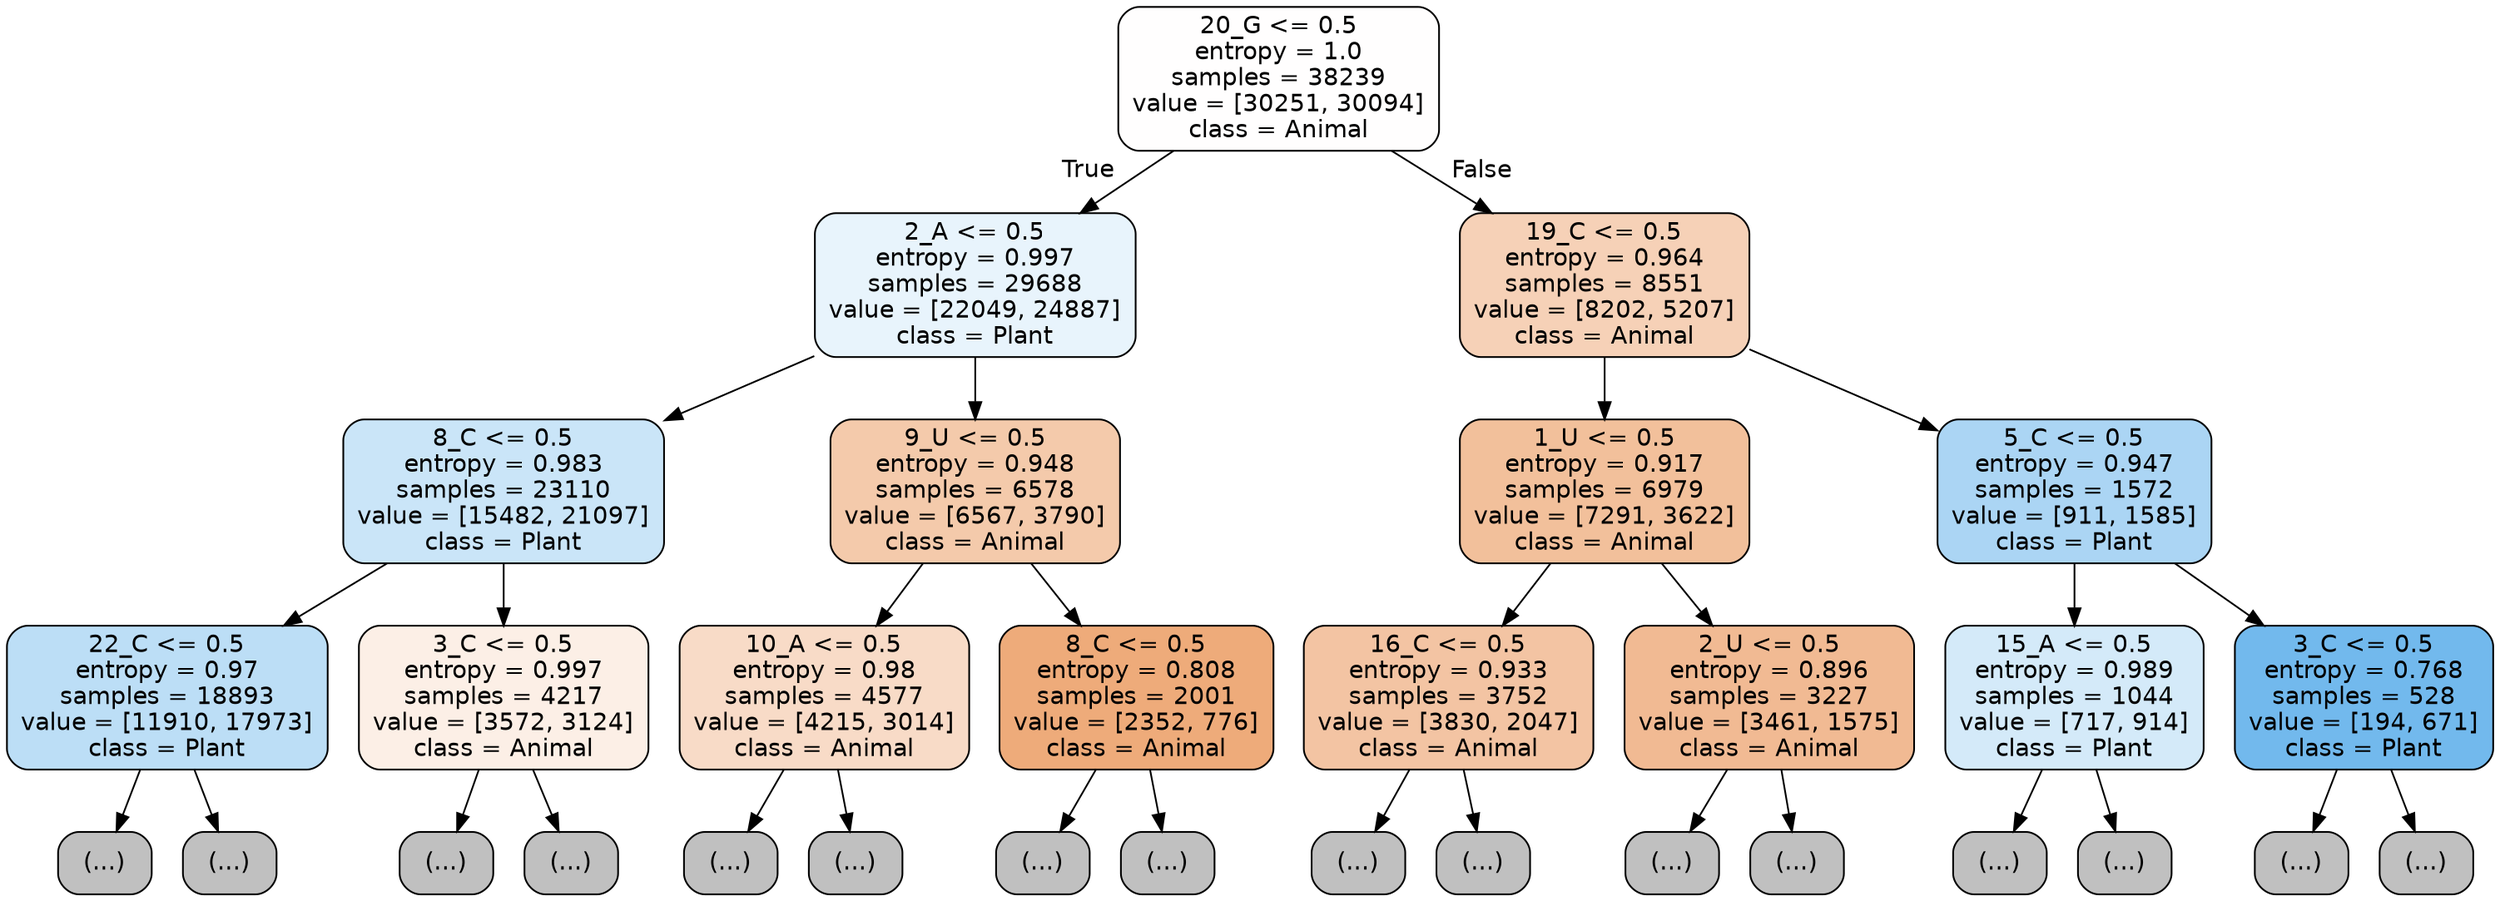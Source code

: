 digraph Tree {
node [shape=box, style="filled, rounded", color="black", fontname="helvetica"] ;
edge [fontname="helvetica"] ;
0 [label="20_G <= 0.5\nentropy = 1.0\nsamples = 38239\nvalue = [30251, 30094]\nclass = Animal", fillcolor="#fffefe"] ;
1 [label="2_A <= 0.5\nentropy = 0.997\nsamples = 29688\nvalue = [22049, 24887]\nclass = Plant", fillcolor="#e8f4fc"] ;
0 -> 1 [labeldistance=2.5, labelangle=45, headlabel="True"] ;
2 [label="8_C <= 0.5\nentropy = 0.983\nsamples = 23110\nvalue = [15482, 21097]\nclass = Plant", fillcolor="#cae5f8"] ;
1 -> 2 ;
3 [label="22_C <= 0.5\nentropy = 0.97\nsamples = 18893\nvalue = [11910, 17973]\nclass = Plant", fillcolor="#bcdef6"] ;
2 -> 3 ;
4 [label="(...)", fillcolor="#C0C0C0"] ;
3 -> 4 ;
6793 [label="(...)", fillcolor="#C0C0C0"] ;
3 -> 6793 ;
7570 [label="3_C <= 0.5\nentropy = 0.997\nsamples = 4217\nvalue = [3572, 3124]\nclass = Animal", fillcolor="#fcefe6"] ;
2 -> 7570 ;
7571 [label="(...)", fillcolor="#C0C0C0"] ;
7570 -> 7571 ;
9222 [label="(...)", fillcolor="#C0C0C0"] ;
7570 -> 9222 ;
9687 [label="9_U <= 0.5\nentropy = 0.948\nsamples = 6578\nvalue = [6567, 3790]\nclass = Animal", fillcolor="#f4caab"] ;
1 -> 9687 ;
9688 [label="10_A <= 0.5\nentropy = 0.98\nsamples = 4577\nvalue = [4215, 3014]\nclass = Animal", fillcolor="#f8dbc7"] ;
9687 -> 9688 ;
9689 [label="(...)", fillcolor="#C0C0C0"] ;
9688 -> 9689 ;
11308 [label="(...)", fillcolor="#C0C0C0"] ;
9688 -> 11308 ;
11945 [label="8_C <= 0.5\nentropy = 0.808\nsamples = 2001\nvalue = [2352, 776]\nclass = Animal", fillcolor="#eeab7a"] ;
9687 -> 11945 ;
11946 [label="(...)", fillcolor="#C0C0C0"] ;
11945 -> 11946 ;
12705 [label="(...)", fillcolor="#C0C0C0"] ;
11945 -> 12705 ;
12896 [label="19_C <= 0.5\nentropy = 0.964\nsamples = 8551\nvalue = [8202, 5207]\nclass = Animal", fillcolor="#f6d1b7"] ;
0 -> 12896 [labeldistance=2.5, labelangle=-45, headlabel="False"] ;
12897 [label="1_U <= 0.5\nentropy = 0.917\nsamples = 6979\nvalue = [7291, 3622]\nclass = Animal", fillcolor="#f2c09b"] ;
12896 -> 12897 ;
12898 [label="16_C <= 0.5\nentropy = 0.933\nsamples = 3752\nvalue = [3830, 2047]\nclass = Animal", fillcolor="#f3c4a3"] ;
12897 -> 12898 ;
12899 [label="(...)", fillcolor="#C0C0C0"] ;
12898 -> 12899 ;
14464 [label="(...)", fillcolor="#C0C0C0"] ;
12898 -> 14464 ;
14877 [label="2_U <= 0.5\nentropy = 0.896\nsamples = 3227\nvalue = [3461, 1575]\nclass = Animal", fillcolor="#f1ba93"] ;
12897 -> 14877 ;
14878 [label="(...)", fillcolor="#C0C0C0"] ;
14877 -> 14878 ;
16041 [label="(...)", fillcolor="#C0C0C0"] ;
14877 -> 16041 ;
16422 [label="5_C <= 0.5\nentropy = 0.947\nsamples = 1572\nvalue = [911, 1585]\nclass = Plant", fillcolor="#abd5f4"] ;
12896 -> 16422 ;
16423 [label="15_A <= 0.5\nentropy = 0.989\nsamples = 1044\nvalue = [717, 914]\nclass = Plant", fillcolor="#d4eaf9"] ;
16422 -> 16423 ;
16424 [label="(...)", fillcolor="#C0C0C0"] ;
16423 -> 16424 ;
16829 [label="(...)", fillcolor="#C0C0C0"] ;
16423 -> 16829 ;
16958 [label="3_C <= 0.5\nentropy = 0.768\nsamples = 528\nvalue = [194, 671]\nclass = Plant", fillcolor="#72b9ed"] ;
16422 -> 16958 ;
16959 [label="(...)", fillcolor="#C0C0C0"] ;
16958 -> 16959 ;
17080 [label="(...)", fillcolor="#C0C0C0"] ;
16958 -> 17080 ;
}